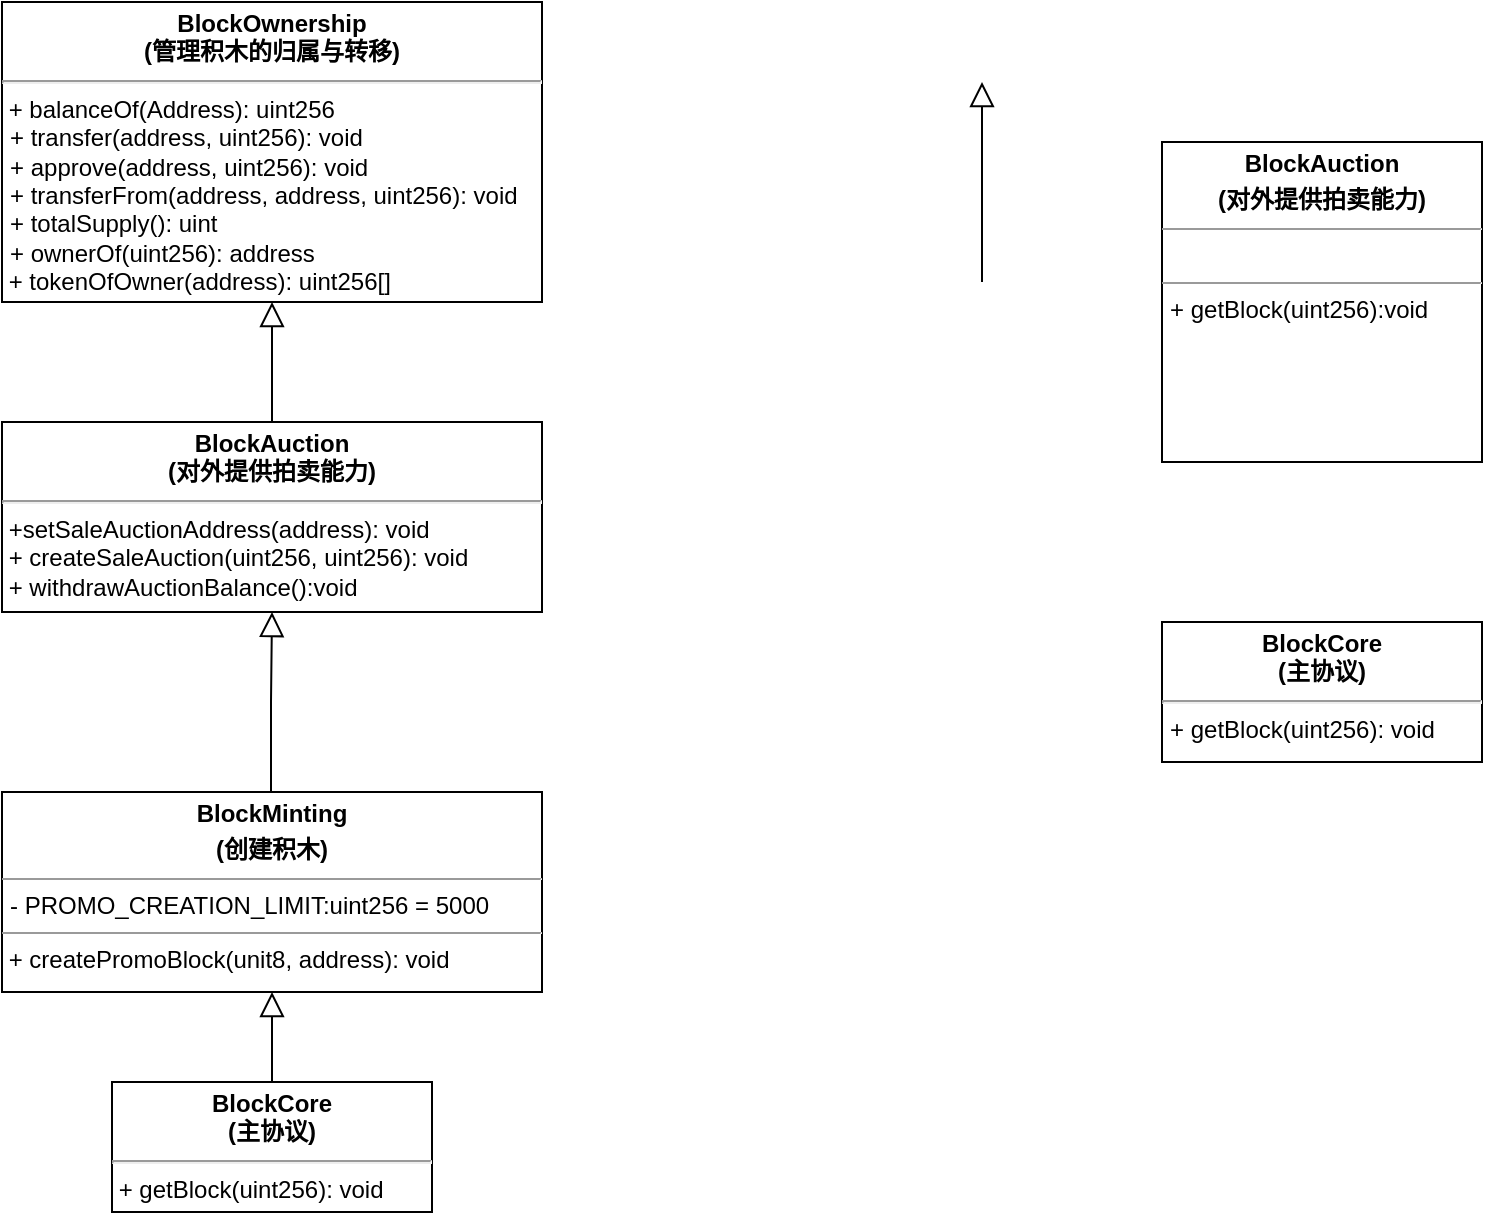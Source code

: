 <mxfile version="22.0.8" type="github">
  <diagram id="C5RBs43oDa-KdzZeNtuy" name="Page-1">
    <mxGraphModel dx="963" dy="1113" grid="1" gridSize="10" guides="1" tooltips="1" connect="1" arrows="1" fold="1" page="1" pageScale="1" pageWidth="827" pageHeight="1169" math="0" shadow="0">
      <root>
        <mxCell id="WIyWlLk6GJQsqaUBKTNV-0" />
        <mxCell id="WIyWlLk6GJQsqaUBKTNV-1" parent="WIyWlLk6GJQsqaUBKTNV-0" />
        <mxCell id="G242f99MMeTT95p6bvFd-0" value="" style="endArrow=block;endSize=10;endFill=0;shadow=0;strokeWidth=1;rounded=0;edgeStyle=elbowEdgeStyle;elbow=vertical;entryX=0.5;entryY=1;entryDx=0;entryDy=0;exitX=0.5;exitY=0;exitDx=0;exitDy=0;" edge="1" parent="WIyWlLk6GJQsqaUBKTNV-1" source="G242f99MMeTT95p6bvFd-4" target="G242f99MMeTT95p6bvFd-1">
          <mxGeometry width="160" relative="1" as="geometry">
            <mxPoint x="265" y="995" as="sourcePoint" />
            <mxPoint x="264.66" y="825" as="targetPoint" />
          </mxGeometry>
        </mxCell>
        <mxCell id="G242f99MMeTT95p6bvFd-1" value="&lt;p style=&quot;margin:0px;margin-top:4px;text-align:center;&quot;&gt;&lt;b&gt;BlockMinting&lt;/b&gt;&lt;/p&gt;&lt;p style=&quot;margin:0px;margin-top:4px;text-align:center;&quot;&gt;&lt;b&gt;(创建积木)&lt;br&gt;&lt;/b&gt;&lt;/p&gt;&lt;hr size=&quot;1&quot;&gt;&lt;p style=&quot;margin:0px;margin-left:4px;&quot;&gt;- PROMO_CREATION_LIMIT:uint256 = 5000&lt;br&gt;&lt;/p&gt;&lt;hr size=&quot;1&quot;&gt;&amp;nbsp;+ createPromoBlock(unit8, address): void" style="verticalAlign=top;align=left;overflow=fill;fontSize=12;fontFamily=Helvetica;html=1;whiteSpace=wrap;" vertex="1" parent="WIyWlLk6GJQsqaUBKTNV-1">
          <mxGeometry x="130" y="825" width="270" height="100" as="geometry" />
        </mxCell>
        <mxCell id="G242f99MMeTT95p6bvFd-2" value="" style="endArrow=block;endSize=10;endFill=0;shadow=0;strokeWidth=1;rounded=0;edgeStyle=elbowEdgeStyle;elbow=vertical;entryX=0.5;entryY=1;entryDx=0;entryDy=0;" edge="1" parent="WIyWlLk6GJQsqaUBKTNV-1" target="G242f99MMeTT95p6bvFd-5">
          <mxGeometry width="160" relative="1" as="geometry">
            <mxPoint x="264.5" y="825" as="sourcePoint" />
            <mxPoint x="264.5" y="725" as="targetPoint" />
          </mxGeometry>
        </mxCell>
        <mxCell id="G242f99MMeTT95p6bvFd-3" value="" style="endArrow=block;endSize=10;endFill=0;shadow=0;strokeWidth=1;rounded=0;edgeStyle=elbowEdgeStyle;elbow=vertical;" edge="1" parent="WIyWlLk6GJQsqaUBKTNV-1">
          <mxGeometry width="160" relative="1" as="geometry">
            <mxPoint x="620" y="570" as="sourcePoint" />
            <mxPoint x="620" y="470" as="targetPoint" />
          </mxGeometry>
        </mxCell>
        <mxCell id="G242f99MMeTT95p6bvFd-4" value="&lt;p style=&quot;margin:0px;margin-top:4px;text-align:center;&quot;&gt;&lt;b&gt;BlockCore&lt;/b&gt;&lt;/p&gt;&lt;div align=&quot;center&quot;&gt;&lt;b&gt;(主协议)&lt;/b&gt;&lt;/div&gt;&lt;p style=&quot;margin:0px;margin-top:4px;text-align:center;text-decoration:underline;&quot;&gt;&lt;/p&gt;&lt;hr&gt;&amp;nbsp;+ getBlock(uint256): void&lt;br&gt;&lt;p style=&quot;margin:0px;margin-left:8px;&quot;&gt;&lt;/p&gt;" style="verticalAlign=top;align=left;overflow=fill;fontSize=12;fontFamily=Helvetica;html=1;whiteSpace=wrap;" vertex="1" parent="WIyWlLk6GJQsqaUBKTNV-1">
          <mxGeometry x="185" y="970" width="160" height="65" as="geometry" />
        </mxCell>
        <mxCell id="G242f99MMeTT95p6bvFd-5" value="&lt;p align=&quot;center&quot; style=&quot;margin: 4px 0px 0px;&quot;&gt;&lt;b&gt;BlockAuction&lt;/b&gt;&lt;/p&gt;&lt;div align=&quot;center&quot;&gt;&lt;b&gt;(对外提供拍卖能力)&lt;/b&gt;&lt;/div&gt;&lt;p style=&quot;margin:0px;margin-top:4px;text-align:center;text-decoration:underline;&quot;&gt;&lt;/p&gt;&lt;hr&gt;&lt;div&gt;&amp;nbsp;+setSaleAuctionAddress(address): void&lt;/div&gt;&lt;div&gt;&amp;nbsp;+ createSaleAuction(uint256, uint256): void&lt;/div&gt;&lt;div&gt;&amp;nbsp;+ withdrawAuctionBalance():void&lt;/div&gt;&lt;div&gt;&lt;br&gt;&lt;/div&gt;&lt;p style=&quot;margin:0px;margin-left:8px;&quot;&gt;&lt;/p&gt;" style="verticalAlign=top;align=left;overflow=fill;fontSize=12;fontFamily=Helvetica;html=1;whiteSpace=wrap;" vertex="1" parent="WIyWlLk6GJQsqaUBKTNV-1">
          <mxGeometry x="130" y="640" width="270" height="95" as="geometry" />
        </mxCell>
        <mxCell id="G242f99MMeTT95p6bvFd-6" value="&lt;p style=&quot;margin:0px;margin-top:4px;text-align:center;&quot;&gt;&lt;b&gt;BlockOwnership&lt;/b&gt;&lt;/p&gt;&lt;div align=&quot;center&quot;&gt;&lt;b&gt;(管理积木的归属与转移)&lt;/b&gt;&lt;/div&gt;&lt;p style=&quot;margin:0px;margin-top:4px;text-align:center;text-decoration:underline;&quot;&gt;&lt;/p&gt;&lt;hr&gt;&amp;nbsp;+ balanceOf(Address): uint256&lt;p style=&quot;margin:0px;margin-left:4px;&quot;&gt;+ transfer(address, uint256): void&lt;/p&gt;&lt;p style=&quot;margin:0px;margin-left:4px;&quot;&gt;+ approve(address, uint256): void&lt;/p&gt;&lt;p style=&quot;margin:0px;margin-left:4px;&quot;&gt;+ transferFrom(address, address, uint256): void&lt;br&gt;&lt;/p&gt;&lt;p style=&quot;margin:0px;margin-left:4px;&quot;&gt;+ totalSupply(): uint&lt;/p&gt;&lt;p style=&quot;margin:0px;margin-left:4px;&quot;&gt;+ ownerOf(uint256): address&lt;/p&gt;&amp;nbsp;+ tokenOfOwner(address): uint256[]&lt;p style=&quot;margin:0px;margin-left:8px;&quot;&gt;&lt;/p&gt;" style="verticalAlign=top;align=left;overflow=fill;fontSize=12;fontFamily=Helvetica;html=1;whiteSpace=wrap;" vertex="1" parent="WIyWlLk6GJQsqaUBKTNV-1">
          <mxGeometry x="130" y="430" width="270" height="150" as="geometry" />
        </mxCell>
        <mxCell id="G242f99MMeTT95p6bvFd-7" value="&lt;p style=&quot;margin:0px;margin-top:4px;text-align:center;&quot;&gt;&lt;b&gt;BlockAuction&lt;/b&gt;&lt;/p&gt;&lt;p style=&quot;margin:0px;margin-top:4px;text-align:center;&quot;&gt;&lt;b&gt;(对外提供拍卖能力)&lt;br&gt;&lt;/b&gt;&lt;/p&gt;&lt;hr size=&quot;1&quot;&gt;&lt;p style=&quot;margin:0px;margin-left:4px;&quot;&gt;&lt;br&gt;&lt;/p&gt;&lt;hr size=&quot;1&quot;&gt;&lt;p style=&quot;margin:0px;margin-left:4px;&quot;&gt;+ getBlock(uint256):void&lt;/p&gt;&lt;p style=&quot;margin:0px;margin-left:4px;&quot;&gt;&lt;br&gt;&lt;/p&gt;" style="verticalAlign=top;align=left;overflow=fill;fontSize=12;fontFamily=Helvetica;html=1;whiteSpace=wrap;" vertex="1" parent="WIyWlLk6GJQsqaUBKTNV-1">
          <mxGeometry x="710" y="500" width="160" height="160" as="geometry" />
        </mxCell>
        <mxCell id="G242f99MMeTT95p6bvFd-8" value="&lt;p style=&quot;margin:0px;margin-top:4px;text-align:center;&quot;&gt;&lt;b&gt;BlockCore&lt;/b&gt;&lt;/p&gt;&lt;div align=&quot;center&quot;&gt;&lt;b&gt;(主协议)&lt;/b&gt;&lt;/div&gt;&lt;p style=&quot;margin:0px;margin-top:4px;text-align:center;text-decoration:underline;&quot;&gt;&lt;/p&gt;&lt;hr&gt;&lt;p style=&quot;margin:0px;margin-left:4px;&quot;&gt;+ getBlock(uint256): void&lt;br&gt;&lt;/p&gt;&lt;p style=&quot;margin:0px;margin-left:8px;&quot;&gt;&lt;/p&gt;" style="verticalAlign=top;align=left;overflow=fill;fontSize=12;fontFamily=Helvetica;html=1;whiteSpace=wrap;" vertex="1" parent="WIyWlLk6GJQsqaUBKTNV-1">
          <mxGeometry x="710" y="740" width="160" height="70" as="geometry" />
        </mxCell>
        <mxCell id="G242f99MMeTT95p6bvFd-9" value="" style="endArrow=block;endSize=10;endFill=0;shadow=0;strokeWidth=1;rounded=0;edgeStyle=elbowEdgeStyle;elbow=vertical;entryX=0.5;entryY=1;entryDx=0;entryDy=0;exitX=0.5;exitY=0;exitDx=0;exitDy=0;" edge="1" parent="WIyWlLk6GJQsqaUBKTNV-1" source="G242f99MMeTT95p6bvFd-5" target="G242f99MMeTT95p6bvFd-6">
          <mxGeometry width="160" relative="1" as="geometry">
            <mxPoint x="264.5" y="600" as="sourcePoint" />
            <mxPoint x="264.5" y="500" as="targetPoint" />
          </mxGeometry>
        </mxCell>
      </root>
    </mxGraphModel>
  </diagram>
</mxfile>

